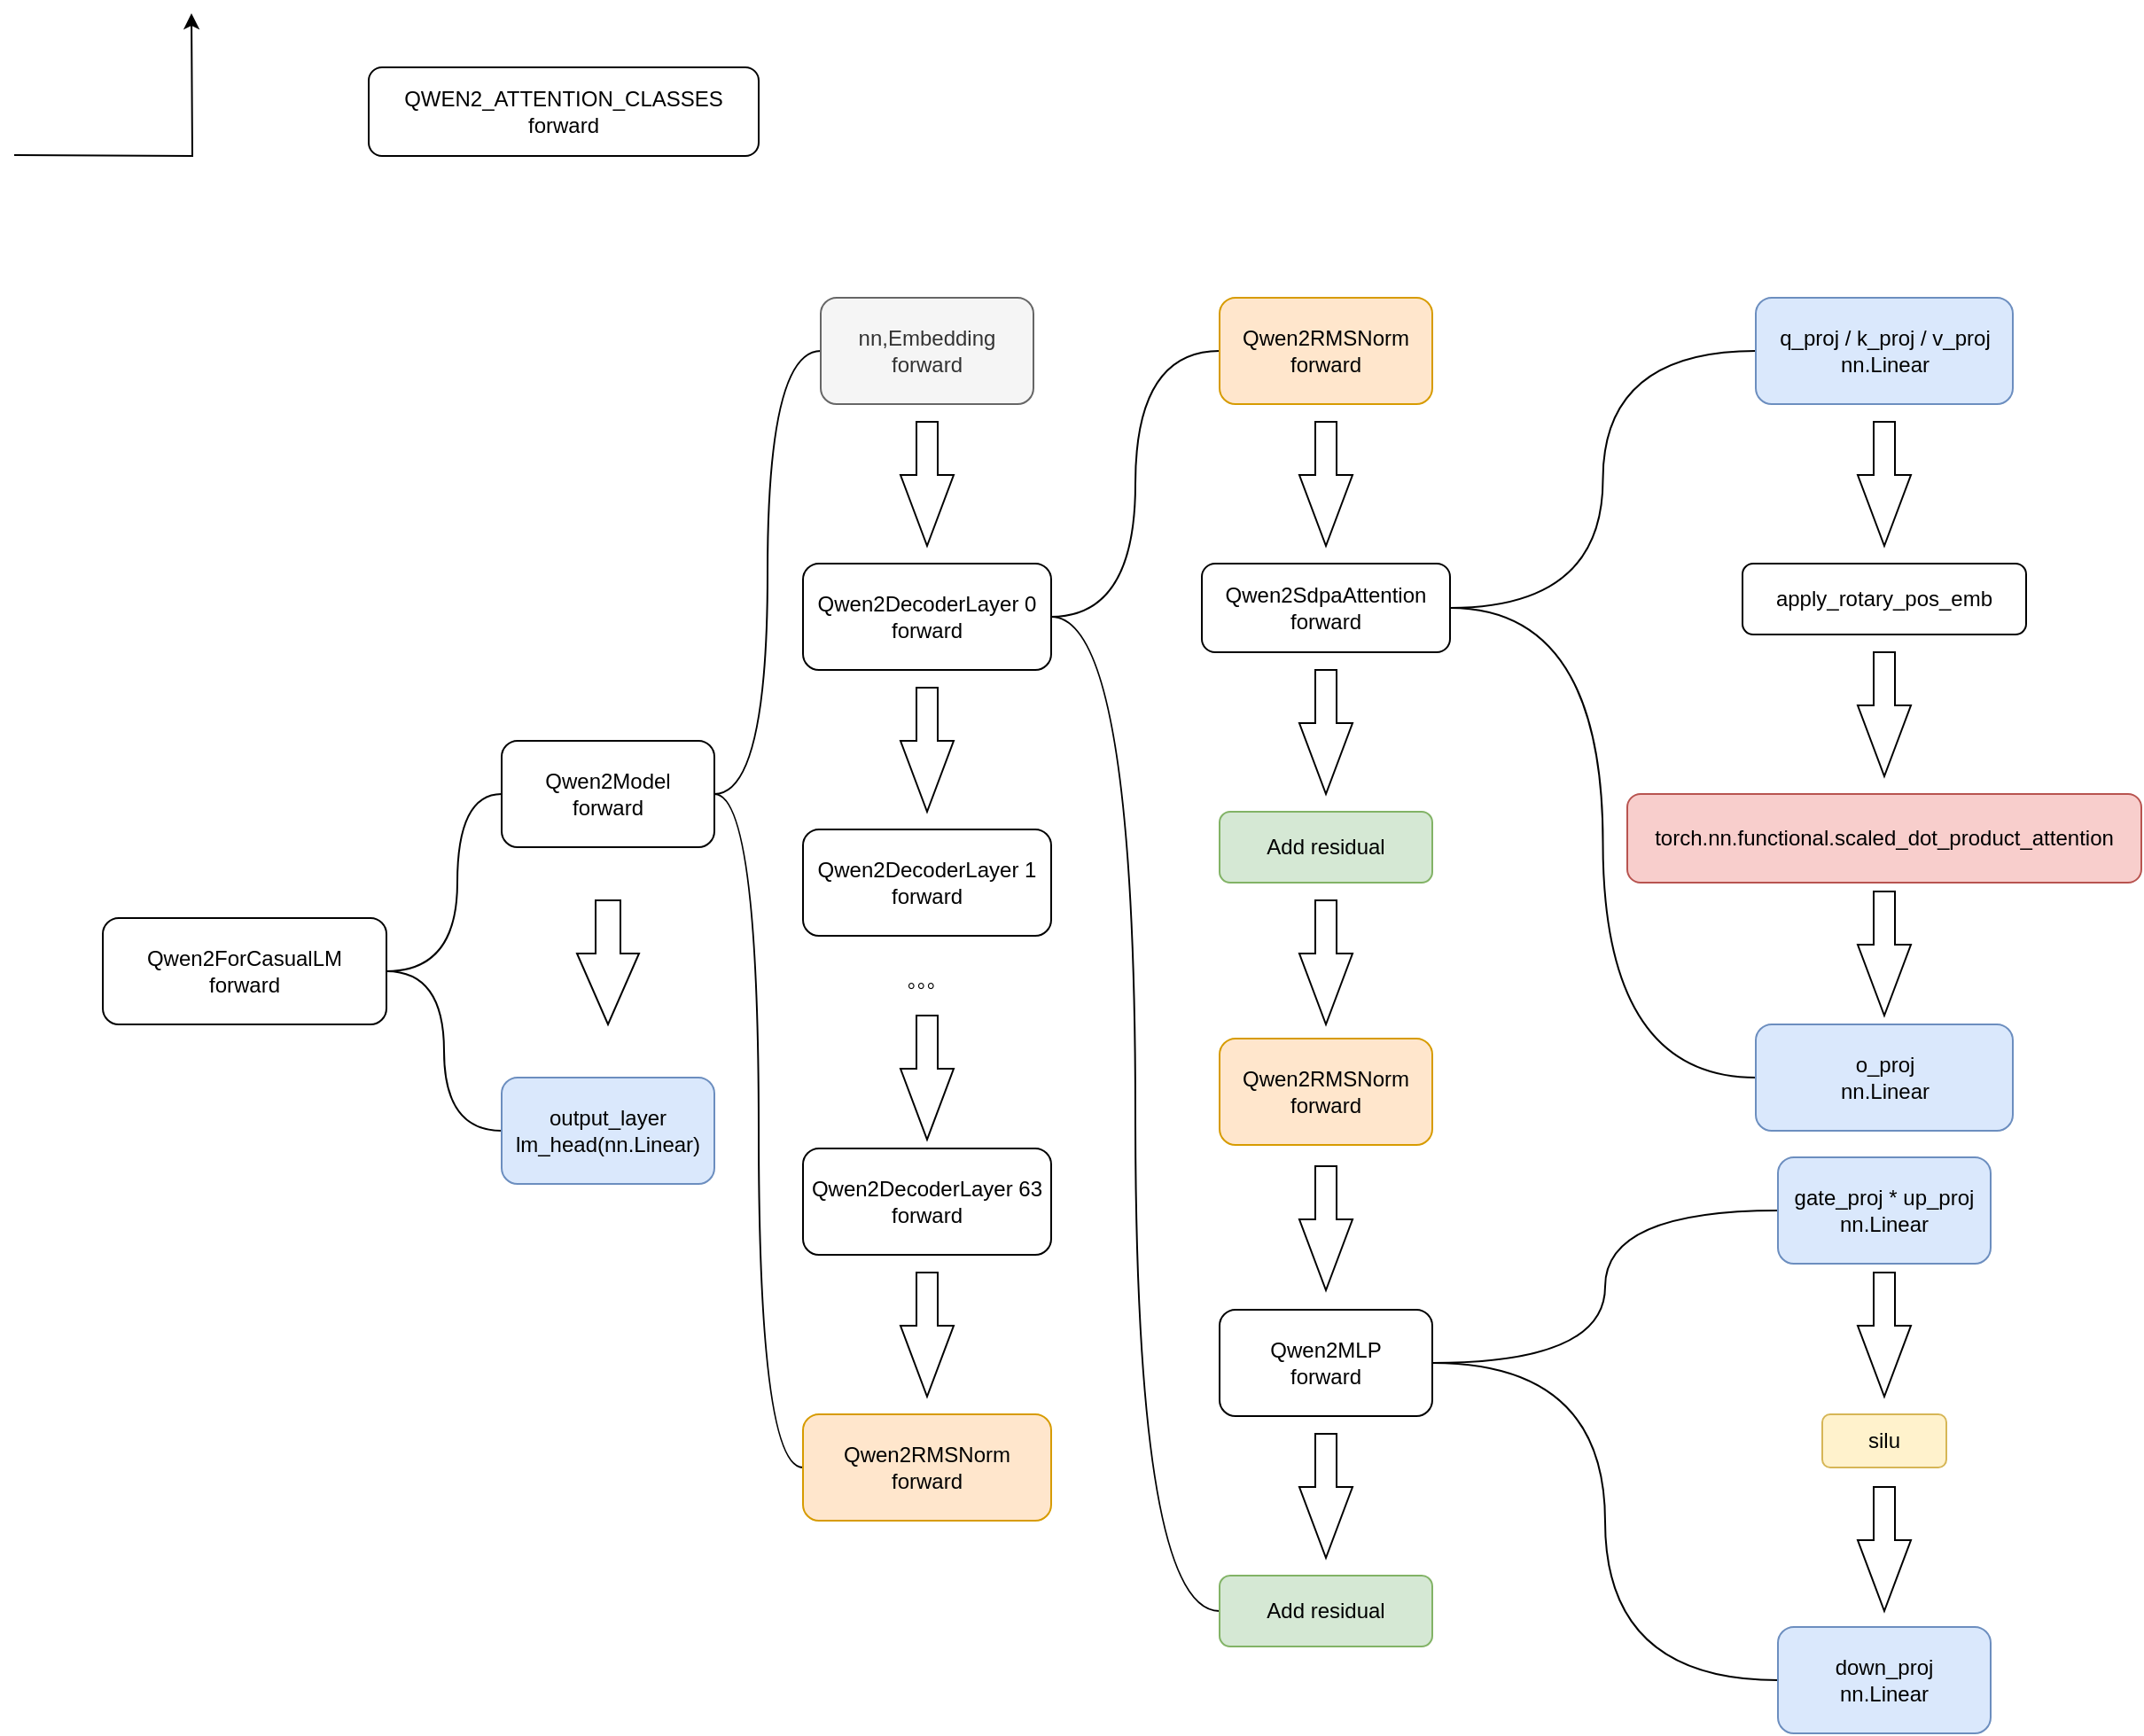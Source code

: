 <mxfile version="24.0.7" type="github">
  <diagram name="Page-1" id="AQs81yoWPVES35iQlXTJ">
    <mxGraphModel dx="1354" dy="1871" grid="1" gridSize="10" guides="1" tooltips="1" connect="1" arrows="1" fold="1" page="1" pageScale="1" pageWidth="850" pageHeight="1100" math="0" shadow="0">
      <root>
        <mxCell id="0" />
        <mxCell id="1" parent="0" />
        <mxCell id="qgVBr5Rit9HkW60V35H8-4" style="edgeStyle=orthogonalEdgeStyle;rounded=0;orthogonalLoop=1;jettySize=auto;html=1;exitX=1;exitY=0.5;exitDx=0;exitDy=0;curved=1;endArrow=none;endFill=0;" edge="1" parent="1" source="qgVBr5Rit9HkW60V35H8-2" target="qgVBr5Rit9HkW60V35H8-3">
          <mxGeometry relative="1" as="geometry">
            <Array as="points">
              <mxPoint x="280" y="330" />
              <mxPoint x="280" y="230" />
            </Array>
          </mxGeometry>
        </mxCell>
        <mxCell id="qgVBr5Rit9HkW60V35H8-7" style="edgeStyle=orthogonalEdgeStyle;rounded=0;orthogonalLoop=1;jettySize=auto;html=1;exitX=1;exitY=0.5;exitDx=0;exitDy=0;entryX=0;entryY=0.5;entryDx=0;entryDy=0;curved=1;endArrow=none;endFill=0;" edge="1" parent="1" source="qgVBr5Rit9HkW60V35H8-2" target="qgVBr5Rit9HkW60V35H8-6">
          <mxGeometry relative="1" as="geometry" />
        </mxCell>
        <mxCell id="qgVBr5Rit9HkW60V35H8-2" value="Qwen2ForCasualLM&lt;div&gt;forward&lt;/div&gt;" style="rounded=1;whiteSpace=wrap;html=1;" vertex="1" parent="1">
          <mxGeometry x="80" y="300" width="160" height="60" as="geometry" />
        </mxCell>
        <mxCell id="qgVBr5Rit9HkW60V35H8-9" style="edgeStyle=orthogonalEdgeStyle;rounded=0;orthogonalLoop=1;jettySize=auto;html=1;exitX=1;exitY=0.5;exitDx=0;exitDy=0;entryX=0;entryY=0.5;entryDx=0;entryDy=0;" edge="1" parent="1">
          <mxGeometry relative="1" as="geometry">
            <mxPoint x="30" y="-130.5" as="sourcePoint" />
            <mxPoint x="130" y="-210.5" as="targetPoint" />
          </mxGeometry>
        </mxCell>
        <mxCell id="qgVBr5Rit9HkW60V35H8-11" style="edgeStyle=orthogonalEdgeStyle;curved=1;rounded=0;orthogonalLoop=1;jettySize=auto;html=1;exitX=1;exitY=0.5;exitDx=0;exitDy=0;entryX=0;entryY=0.5;entryDx=0;entryDy=0;strokeColor=default;align=center;verticalAlign=middle;fontFamily=Helvetica;fontSize=11;fontColor=default;labelBackgroundColor=default;endArrow=none;endFill=0;" edge="1" parent="1" source="qgVBr5Rit9HkW60V35H8-3" target="qgVBr5Rit9HkW60V35H8-8">
          <mxGeometry relative="1" as="geometry" />
        </mxCell>
        <mxCell id="qgVBr5Rit9HkW60V35H8-28" style="edgeStyle=orthogonalEdgeStyle;curved=1;rounded=0;orthogonalLoop=1;jettySize=auto;html=1;exitX=1;exitY=0.5;exitDx=0;exitDy=0;entryX=0;entryY=0.5;entryDx=0;entryDy=0;strokeColor=default;align=center;verticalAlign=middle;fontFamily=Helvetica;fontSize=11;fontColor=default;labelBackgroundColor=default;endArrow=none;endFill=0;" edge="1" parent="1" source="qgVBr5Rit9HkW60V35H8-3" target="qgVBr5Rit9HkW60V35H8-17">
          <mxGeometry relative="1" as="geometry" />
        </mxCell>
        <mxCell id="qgVBr5Rit9HkW60V35H8-3" value="Qwen2Model&lt;div&gt;forward&lt;/div&gt;" style="rounded=1;whiteSpace=wrap;html=1;" vertex="1" parent="1">
          <mxGeometry x="305" y="200" width="120" height="60" as="geometry" />
        </mxCell>
        <mxCell id="qgVBr5Rit9HkW60V35H8-6" value="output_layer&lt;div&gt;lm_head(nn.Linear)&lt;/div&gt;" style="rounded=1;whiteSpace=wrap;html=1;fillColor=#dae8fc;strokeColor=#6c8ebf;" vertex="1" parent="1">
          <mxGeometry x="305" y="390" width="120" height="60" as="geometry" />
        </mxCell>
        <mxCell id="qgVBr5Rit9HkW60V35H8-8" value="nn,Embedding&lt;div&gt;forward&lt;/div&gt;" style="rounded=1;whiteSpace=wrap;html=1;fillColor=#f5f5f5;fontColor=#333333;strokeColor=#666666;" vertex="1" parent="1">
          <mxGeometry x="485" y="-50" width="120" height="60" as="geometry" />
        </mxCell>
        <mxCell id="qgVBr5Rit9HkW60V35H8-14" value="" style="html=1;shadow=0;dashed=0;align=center;verticalAlign=middle;shape=mxgraph.arrows2.arrow;dy=0.6;dx=40;direction=south;notch=0;fontFamily=Helvetica;fontSize=11;fontColor=default;labelBackgroundColor=default;" vertex="1" parent="1">
          <mxGeometry x="347.5" y="290" width="35" height="70" as="geometry" />
        </mxCell>
        <mxCell id="qgVBr5Rit9HkW60V35H8-15" value="" style="html=1;shadow=0;dashed=0;align=center;verticalAlign=middle;shape=mxgraph.arrows2.arrow;dy=0.6;dx=40;direction=south;notch=0;fontFamily=Helvetica;fontSize=11;fontColor=default;labelBackgroundColor=default;" vertex="1" parent="1">
          <mxGeometry x="530" y="20" width="30" height="70" as="geometry" />
        </mxCell>
        <mxCell id="qgVBr5Rit9HkW60V35H8-17" value="&lt;font style=&quot;font-size: 12px;&quot;&gt;Qwen2RMSNorm&lt;/font&gt;&lt;div&gt;&lt;font style=&quot;font-size: 12px;&quot;&gt;forward&lt;/font&gt;&lt;/div&gt;" style="rounded=1;whiteSpace=wrap;html=1;fontFamily=Helvetica;fontSize=11;labelBackgroundColor=none;fillStyle=auto;glass=0;shadow=0;fillColor=#ffe6cc;strokeColor=#d79b00;" vertex="1" parent="1">
          <mxGeometry x="475" y="580" width="140" height="60" as="geometry" />
        </mxCell>
        <mxCell id="qgVBr5Rit9HkW60V35H8-30" style="edgeStyle=orthogonalEdgeStyle;curved=1;rounded=0;orthogonalLoop=1;jettySize=auto;html=1;exitX=1;exitY=0.5;exitDx=0;exitDy=0;entryX=0;entryY=0.5;entryDx=0;entryDy=0;strokeColor=default;align=center;verticalAlign=middle;fontFamily=Helvetica;fontSize=11;fontColor=default;labelBackgroundColor=default;endArrow=none;endFill=0;" edge="1" parent="1" source="qgVBr5Rit9HkW60V35H8-18" target="qgVBr5Rit9HkW60V35H8-29">
          <mxGeometry relative="1" as="geometry" />
        </mxCell>
        <mxCell id="qgVBr5Rit9HkW60V35H8-41" style="edgeStyle=orthogonalEdgeStyle;curved=1;rounded=0;orthogonalLoop=1;jettySize=auto;html=1;exitX=1;exitY=0.5;exitDx=0;exitDy=0;entryX=0;entryY=0.5;entryDx=0;entryDy=0;strokeColor=default;align=center;verticalAlign=middle;fontFamily=Helvetica;fontSize=11;fontColor=default;labelBackgroundColor=default;endArrow=none;endFill=0;" edge="1" parent="1" source="qgVBr5Rit9HkW60V35H8-18" target="qgVBr5Rit9HkW60V35H8-38">
          <mxGeometry relative="1" as="geometry" />
        </mxCell>
        <mxCell id="qgVBr5Rit9HkW60V35H8-18" value="&lt;font style=&quot;font-size: 12px;&quot;&gt;Qwen2DecoderLayer 0&lt;/font&gt;&lt;div&gt;&lt;font style=&quot;font-size: 12px;&quot;&gt;forward&lt;/font&gt;&lt;/div&gt;" style="rounded=1;whiteSpace=wrap;html=1;fontFamily=Helvetica;fontSize=11;fontColor=default;labelBackgroundColor=default;" vertex="1" parent="1">
          <mxGeometry x="475" y="100" width="140" height="60" as="geometry" />
        </mxCell>
        <mxCell id="qgVBr5Rit9HkW60V35H8-20" value="&lt;font style=&quot;font-size: 12px;&quot;&gt;Qwen2DecoderLayer 1&lt;/font&gt;&lt;div&gt;&lt;font style=&quot;font-size: 12px;&quot;&gt;forward&lt;/font&gt;&lt;/div&gt;" style="rounded=1;whiteSpace=wrap;html=1;fontFamily=Helvetica;fontSize=11;fontColor=default;labelBackgroundColor=default;" vertex="1" parent="1">
          <mxGeometry x="475" y="250" width="140" height="60" as="geometry" />
        </mxCell>
        <mxCell id="qgVBr5Rit9HkW60V35H8-22" value="" style="html=1;shadow=0;dashed=0;align=center;verticalAlign=middle;shape=mxgraph.arrows2.arrow;dy=0.6;dx=40;direction=south;notch=0;fontFamily=Helvetica;fontSize=11;fontColor=default;labelBackgroundColor=default;" vertex="1" parent="1">
          <mxGeometry x="530" y="170" width="30" height="70" as="geometry" />
        </mxCell>
        <mxCell id="qgVBr5Rit9HkW60V35H8-23" value="" style="html=1;shadow=0;dashed=0;align=center;verticalAlign=middle;shape=mxgraph.arrows2.arrow;dy=0.6;dx=40;direction=south;notch=0;fontFamily=Helvetica;fontSize=11;fontColor=default;labelBackgroundColor=default;" vertex="1" parent="1">
          <mxGeometry x="530" y="355" width="30" height="70" as="geometry" />
        </mxCell>
        <mxCell id="qgVBr5Rit9HkW60V35H8-24" value="&lt;font style=&quot;font-size: 12px;&quot;&gt;Qwen2DecoderLayer 63&lt;/font&gt;&lt;div&gt;&lt;font style=&quot;font-size: 12px;&quot;&gt;forward&lt;/font&gt;&lt;/div&gt;" style="rounded=1;whiteSpace=wrap;html=1;fontFamily=Helvetica;fontSize=11;fontColor=default;labelBackgroundColor=default;" vertex="1" parent="1">
          <mxGeometry x="475" y="430" width="140" height="60" as="geometry" />
        </mxCell>
        <mxCell id="qgVBr5Rit9HkW60V35H8-25" value="。。。" style="text;html=1;align=center;verticalAlign=middle;whiteSpace=wrap;rounded=0;fontFamily=Helvetica;fontSize=11;fontColor=default;labelBackgroundColor=default;" vertex="1" parent="1">
          <mxGeometry x="515" y="320" width="60" height="30" as="geometry" />
        </mxCell>
        <mxCell id="qgVBr5Rit9HkW60V35H8-26" value="" style="html=1;shadow=0;dashed=0;align=center;verticalAlign=middle;shape=mxgraph.arrows2.arrow;dy=0.6;dx=40;direction=south;notch=0;fontFamily=Helvetica;fontSize=11;fontColor=default;labelBackgroundColor=default;" vertex="1" parent="1">
          <mxGeometry x="530" y="500" width="30" height="70" as="geometry" />
        </mxCell>
        <mxCell id="qgVBr5Rit9HkW60V35H8-29" value="&lt;font style=&quot;font-size: 12px;&quot;&gt;Qwen2RMSNorm&lt;/font&gt;&lt;div&gt;&lt;font style=&quot;font-size: 12px;&quot;&gt;forward&lt;/font&gt;&lt;/div&gt;" style="rounded=1;whiteSpace=wrap;html=1;fontFamily=Helvetica;fontSize=11;labelBackgroundColor=none;fillColor=#ffe6cc;strokeColor=#d79b00;" vertex="1" parent="1">
          <mxGeometry x="710" y="-50" width="120" height="60" as="geometry" />
        </mxCell>
        <mxCell id="qgVBr5Rit9HkW60V35H8-50" style="edgeStyle=orthogonalEdgeStyle;curved=1;rounded=0;orthogonalLoop=1;jettySize=auto;html=1;exitX=1;exitY=0.5;exitDx=0;exitDy=0;entryX=0;entryY=0.5;entryDx=0;entryDy=0;strokeColor=default;align=center;verticalAlign=middle;fontFamily=Helvetica;fontSize=11;fontColor=default;labelBackgroundColor=default;endArrow=none;endFill=0;" edge="1" parent="1" source="qgVBr5Rit9HkW60V35H8-31" target="qgVBr5Rit9HkW60V35H8-42">
          <mxGeometry relative="1" as="geometry" />
        </mxCell>
        <mxCell id="qgVBr5Rit9HkW60V35H8-51" style="edgeStyle=orthogonalEdgeStyle;curved=1;rounded=0;orthogonalLoop=1;jettySize=auto;html=1;exitX=1;exitY=0.5;exitDx=0;exitDy=0;entryX=0;entryY=0.5;entryDx=0;entryDy=0;strokeColor=default;align=center;verticalAlign=middle;fontFamily=Helvetica;fontSize=11;fontColor=default;labelBackgroundColor=default;endArrow=none;endFill=0;" edge="1" parent="1" source="qgVBr5Rit9HkW60V35H8-31" target="qgVBr5Rit9HkW60V35H8-48">
          <mxGeometry relative="1" as="geometry" />
        </mxCell>
        <mxCell id="qgVBr5Rit9HkW60V35H8-31" value="&lt;span style=&quot;font-size: 12px;&quot;&gt;Qwen2SdpaAttention&lt;/span&gt;&lt;br&gt;&lt;div&gt;&lt;font style=&quot;font-size: 12px;&quot;&gt;forward&lt;/font&gt;&lt;/div&gt;" style="rounded=1;whiteSpace=wrap;html=1;fontFamily=Helvetica;fontSize=11;fontColor=default;labelBackgroundColor=default;" vertex="1" parent="1">
          <mxGeometry x="700" y="100" width="140" height="50" as="geometry" />
        </mxCell>
        <mxCell id="qgVBr5Rit9HkW60V35H8-32" value="" style="html=1;shadow=0;dashed=0;align=center;verticalAlign=middle;shape=mxgraph.arrows2.arrow;dy=0.6;dx=40;direction=south;notch=0;fontFamily=Helvetica;fontSize=11;fontColor=default;labelBackgroundColor=default;" vertex="1" parent="1">
          <mxGeometry x="755" y="20" width="30" height="70" as="geometry" />
        </mxCell>
        <mxCell id="qgVBr5Rit9HkW60V35H8-33" value="&lt;span style=&quot;font-size: 12px;&quot;&gt;Add residual&lt;/span&gt;" style="rounded=1;whiteSpace=wrap;html=1;fontFamily=Helvetica;fontSize=11;labelBackgroundColor=none;fillColor=#d5e8d4;strokeColor=#82b366;" vertex="1" parent="1">
          <mxGeometry x="710" y="240" width="120" height="40" as="geometry" />
        </mxCell>
        <mxCell id="qgVBr5Rit9HkW60V35H8-34" value="" style="html=1;shadow=0;dashed=0;align=center;verticalAlign=middle;shape=mxgraph.arrows2.arrow;dy=0.6;dx=40;direction=south;notch=0;fontFamily=Helvetica;fontSize=11;fontColor=default;labelBackgroundColor=default;" vertex="1" parent="1">
          <mxGeometry x="755" y="160" width="30" height="70" as="geometry" />
        </mxCell>
        <mxCell id="qgVBr5Rit9HkW60V35H8-35" value="&lt;font style=&quot;font-size: 12px;&quot;&gt;Qwen2RMSNorm&lt;/font&gt;&lt;div&gt;&lt;font style=&quot;font-size: 12px;&quot;&gt;forward&lt;/font&gt;&lt;/div&gt;" style="rounded=1;whiteSpace=wrap;html=1;fontFamily=Helvetica;fontSize=11;labelBackgroundColor=none;fillColor=#ffe6cc;strokeColor=#d79b00;" vertex="1" parent="1">
          <mxGeometry x="710" y="368" width="120" height="60" as="geometry" />
        </mxCell>
        <mxCell id="qgVBr5Rit9HkW60V35H8-36" value="" style="html=1;shadow=0;dashed=0;align=center;verticalAlign=middle;shape=mxgraph.arrows2.arrow;dy=0.6;dx=40;direction=south;notch=0;fontFamily=Helvetica;fontSize=11;fontColor=default;labelBackgroundColor=default;" vertex="1" parent="1">
          <mxGeometry x="755" y="290" width="30" height="70" as="geometry" />
        </mxCell>
        <mxCell id="qgVBr5Rit9HkW60V35H8-57" style="edgeStyle=orthogonalEdgeStyle;curved=1;rounded=0;orthogonalLoop=1;jettySize=auto;html=1;exitX=1;exitY=0.5;exitDx=0;exitDy=0;entryX=0;entryY=0.5;entryDx=0;entryDy=0;strokeColor=default;align=center;verticalAlign=middle;fontFamily=Helvetica;fontSize=11;fontColor=default;labelBackgroundColor=default;endArrow=none;endFill=0;" edge="1" parent="1" source="qgVBr5Rit9HkW60V35H8-37" target="qgVBr5Rit9HkW60V35H8-52">
          <mxGeometry relative="1" as="geometry" />
        </mxCell>
        <mxCell id="qgVBr5Rit9HkW60V35H8-58" style="edgeStyle=orthogonalEdgeStyle;curved=1;rounded=0;orthogonalLoop=1;jettySize=auto;html=1;exitX=1;exitY=0.5;exitDx=0;exitDy=0;entryX=0;entryY=0.5;entryDx=0;entryDy=0;strokeColor=default;align=center;verticalAlign=middle;fontFamily=Helvetica;fontSize=11;fontColor=default;labelBackgroundColor=default;endArrow=none;endFill=0;" edge="1" parent="1" source="qgVBr5Rit9HkW60V35H8-37" target="qgVBr5Rit9HkW60V35H8-53">
          <mxGeometry relative="1" as="geometry" />
        </mxCell>
        <mxCell id="qgVBr5Rit9HkW60V35H8-37" value="&lt;span style=&quot;font-size: 12px;&quot;&gt;Qwen2MLP&lt;/span&gt;&lt;br&gt;&lt;div&gt;&lt;font style=&quot;font-size: 12px;&quot;&gt;forward&lt;/font&gt;&lt;/div&gt;" style="rounded=1;whiteSpace=wrap;html=1;fontFamily=Helvetica;fontSize=11;fontColor=default;labelBackgroundColor=default;" vertex="1" parent="1">
          <mxGeometry x="710" y="521" width="120" height="60" as="geometry" />
        </mxCell>
        <mxCell id="qgVBr5Rit9HkW60V35H8-38" value="&lt;span style=&quot;font-size: 12px;&quot;&gt;Add residual&lt;/span&gt;" style="rounded=1;whiteSpace=wrap;html=1;fontFamily=Helvetica;fontSize=11;labelBackgroundColor=none;fillColor=#d5e8d4;strokeColor=#82b366;" vertex="1" parent="1">
          <mxGeometry x="710" y="671" width="120" height="40" as="geometry" />
        </mxCell>
        <mxCell id="qgVBr5Rit9HkW60V35H8-39" value="" style="html=1;shadow=0;dashed=0;align=center;verticalAlign=middle;shape=mxgraph.arrows2.arrow;dy=0.6;dx=40;direction=south;notch=0;fontFamily=Helvetica;fontSize=11;fontColor=default;labelBackgroundColor=default;" vertex="1" parent="1">
          <mxGeometry x="755" y="591" width="30" height="70" as="geometry" />
        </mxCell>
        <mxCell id="qgVBr5Rit9HkW60V35H8-40" value="" style="html=1;shadow=0;dashed=0;align=center;verticalAlign=middle;shape=mxgraph.arrows2.arrow;dy=0.6;dx=40;direction=south;notch=0;fontFamily=Helvetica;fontSize=11;fontColor=default;labelBackgroundColor=default;" vertex="1" parent="1">
          <mxGeometry x="755" y="440" width="30" height="70" as="geometry" />
        </mxCell>
        <mxCell id="qgVBr5Rit9HkW60V35H8-42" value="&lt;font style=&quot;font-size: 12px;&quot;&gt;q_proj / k_proj&amp;nbsp;/ v&lt;/font&gt;&lt;span style=&quot;font-size: 12px;&quot;&gt;_proj&lt;/span&gt;&lt;div&gt;&lt;font style=&quot;&quot;&gt;&lt;span style=&quot;font-size: 12px;&quot;&gt;nn.Linear&lt;/span&gt;&lt;br&gt;&lt;/font&gt;&lt;/div&gt;" style="rounded=1;whiteSpace=wrap;html=1;fontFamily=Helvetica;fontSize=11;labelBackgroundColor=none;strokeWidth=1;fillColor=#dae8fc;strokeColor=#6c8ebf;" vertex="1" parent="1">
          <mxGeometry x="1012.5" y="-50" width="145" height="60" as="geometry" />
        </mxCell>
        <mxCell id="qgVBr5Rit9HkW60V35H8-43" value="&lt;span style=&quot;font-size: 12px;&quot;&gt;QWEN2_ATTENTION_CLASSES&lt;/span&gt;&lt;br&gt;&lt;div&gt;&lt;font style=&quot;font-size: 12px;&quot;&gt;forward&lt;/font&gt;&lt;/div&gt;" style="rounded=1;whiteSpace=wrap;html=1;fontFamily=Helvetica;fontSize=11;fontColor=default;labelBackgroundColor=default;" vertex="1" parent="1">
          <mxGeometry x="230" y="-180" width="220" height="50" as="geometry" />
        </mxCell>
        <mxCell id="qgVBr5Rit9HkW60V35H8-44" value="&lt;div&gt;&lt;font style=&quot;&quot;&gt;&lt;span style=&quot;font-size: 12px;&quot;&gt;apply_rotary_pos_emb&lt;/span&gt;&lt;br&gt;&lt;/font&gt;&lt;/div&gt;" style="rounded=1;whiteSpace=wrap;html=1;fontFamily=Helvetica;fontSize=11;fontColor=default;labelBackgroundColor=default;strokeWidth=1;" vertex="1" parent="1">
          <mxGeometry x="1005" y="100" width="160" height="40" as="geometry" />
        </mxCell>
        <mxCell id="qgVBr5Rit9HkW60V35H8-45" value="" style="html=1;shadow=0;dashed=0;align=center;verticalAlign=middle;shape=mxgraph.arrows2.arrow;dy=0.6;dx=40;direction=south;notch=0;fontFamily=Helvetica;fontSize=11;fontColor=default;labelBackgroundColor=default;" vertex="1" parent="1">
          <mxGeometry x="1070" y="20" width="30" height="70" as="geometry" />
        </mxCell>
        <mxCell id="qgVBr5Rit9HkW60V35H8-46" value="&lt;span style=&quot;font-size: 12px;&quot;&gt;torch.nn.functional.scaled_dot_product_attention&lt;/span&gt;" style="rounded=1;whiteSpace=wrap;html=1;fontFamily=Helvetica;fontSize=11;labelBackgroundColor=none;fillColor=#f8cecc;strokeColor=#b85450;" vertex="1" parent="1">
          <mxGeometry x="940" y="230" width="290" height="50" as="geometry" />
        </mxCell>
        <mxCell id="qgVBr5Rit9HkW60V35H8-47" value="" style="html=1;shadow=0;dashed=0;align=center;verticalAlign=middle;shape=mxgraph.arrows2.arrow;dy=0.6;dx=40;direction=south;notch=0;fontFamily=Helvetica;fontSize=11;fontColor=default;labelBackgroundColor=default;" vertex="1" parent="1">
          <mxGeometry x="1070" y="150" width="30" height="70" as="geometry" />
        </mxCell>
        <mxCell id="qgVBr5Rit9HkW60V35H8-48" value="&lt;font style=&quot;font-size: 12px;&quot;&gt;o_proj&lt;/font&gt;&lt;div&gt;&lt;font style=&quot;&quot;&gt;&lt;span style=&quot;font-size: 12px;&quot;&gt;nn.Linear&lt;/span&gt;&lt;br&gt;&lt;/font&gt;&lt;/div&gt;" style="rounded=1;whiteSpace=wrap;html=1;fontFamily=Helvetica;fontSize=11;labelBackgroundColor=none;strokeWidth=1;fillColor=#dae8fc;strokeColor=#6c8ebf;" vertex="1" parent="1">
          <mxGeometry x="1012.5" y="360" width="145" height="60" as="geometry" />
        </mxCell>
        <mxCell id="qgVBr5Rit9HkW60V35H8-49" value="" style="html=1;shadow=0;dashed=0;align=center;verticalAlign=middle;shape=mxgraph.arrows2.arrow;dy=0.6;dx=40;direction=south;notch=0;fontFamily=Helvetica;fontSize=11;fontColor=default;labelBackgroundColor=default;" vertex="1" parent="1">
          <mxGeometry x="1070" y="285" width="30" height="70" as="geometry" />
        </mxCell>
        <mxCell id="qgVBr5Rit9HkW60V35H8-52" value="&lt;font style=&quot;font-size: 12px;&quot;&gt;gate_proj * up_proj&lt;/font&gt;&lt;div style=&quot;font-size: 12px;&quot;&gt;&lt;font style=&quot;font-size: 12px;&quot;&gt;nn.Linear&lt;/font&gt;&lt;/div&gt;" style="rounded=1;whiteSpace=wrap;html=1;fontFamily=Helvetica;fontSize=11;labelBackgroundColor=none;fillColor=#dae8fc;strokeColor=#6c8ebf;" vertex="1" parent="1">
          <mxGeometry x="1025" y="435" width="120" height="60" as="geometry" />
        </mxCell>
        <mxCell id="qgVBr5Rit9HkW60V35H8-53" value="&lt;font style=&quot;font-size: 12px;&quot;&gt;down_proj&lt;/font&gt;&lt;div style=&quot;font-size: 12px;&quot;&gt;nn.Linear&lt;/div&gt;" style="rounded=1;whiteSpace=wrap;html=1;fontFamily=Helvetica;fontSize=11;labelBackgroundColor=none;fillColor=#dae8fc;strokeColor=#6c8ebf;" vertex="1" parent="1">
          <mxGeometry x="1025" y="700" width="120" height="60" as="geometry" />
        </mxCell>
        <mxCell id="qgVBr5Rit9HkW60V35H8-54" value="&lt;font style=&quot;font-size: 12px;&quot;&gt;silu&lt;/font&gt;" style="rounded=1;whiteSpace=wrap;html=1;fontFamily=Helvetica;fontSize=11;labelBackgroundColor=none;fillColor=#fff2cc;strokeColor=#d6b656;" vertex="1" parent="1">
          <mxGeometry x="1050" y="580" width="70" height="30" as="geometry" />
        </mxCell>
        <mxCell id="qgVBr5Rit9HkW60V35H8-55" value="" style="html=1;shadow=0;dashed=0;align=center;verticalAlign=middle;shape=mxgraph.arrows2.arrow;dy=0.6;dx=40;direction=south;notch=0;fontFamily=Helvetica;fontSize=11;fontColor=default;labelBackgroundColor=default;" vertex="1" parent="1">
          <mxGeometry x="1070" y="500" width="30" height="70" as="geometry" />
        </mxCell>
        <mxCell id="qgVBr5Rit9HkW60V35H8-56" value="" style="html=1;shadow=0;dashed=0;align=center;verticalAlign=middle;shape=mxgraph.arrows2.arrow;dy=0.6;dx=40;direction=south;notch=0;fontFamily=Helvetica;fontSize=11;fontColor=default;labelBackgroundColor=default;" vertex="1" parent="1">
          <mxGeometry x="1070" y="621" width="30" height="70" as="geometry" />
        </mxCell>
      </root>
    </mxGraphModel>
  </diagram>
</mxfile>
